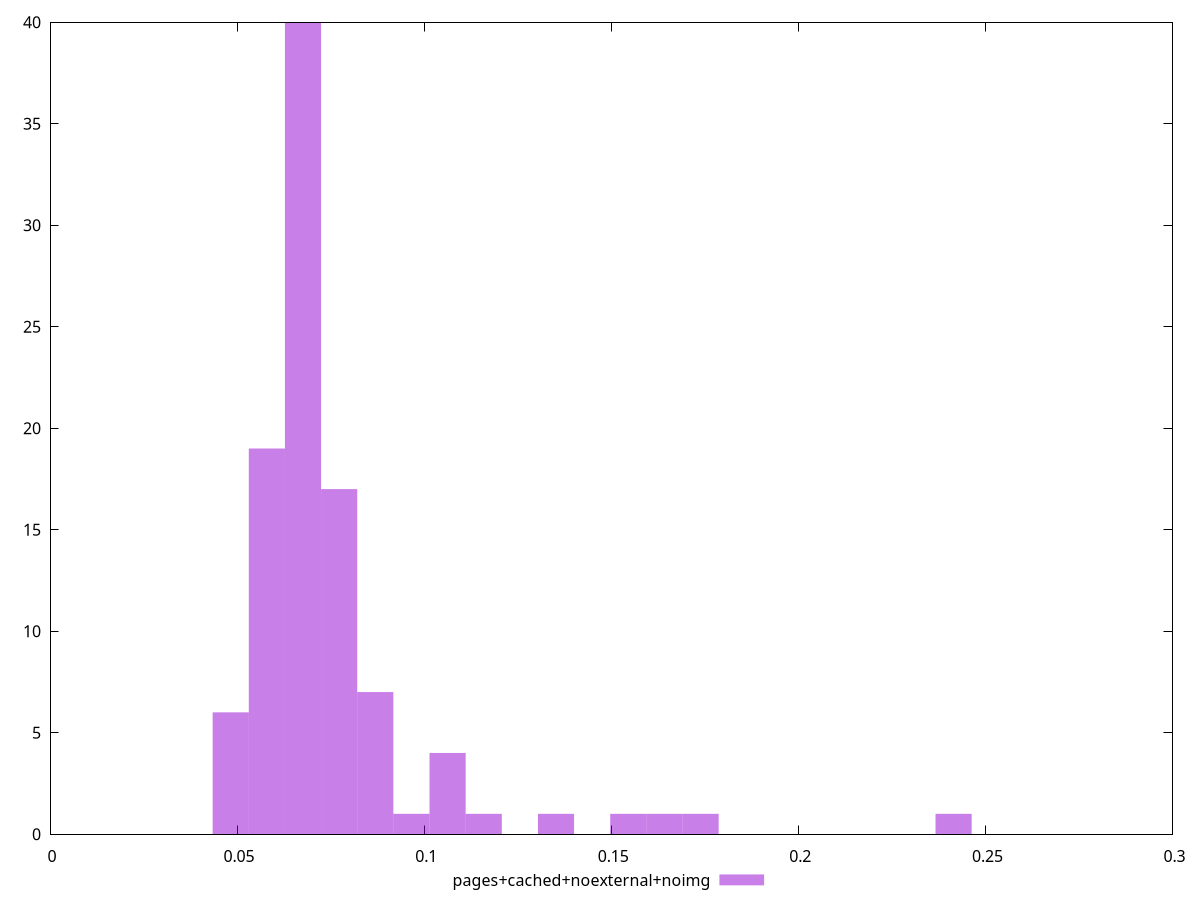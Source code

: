 $_pagesCachedNoexternalNoimg <<EOF
0.0579587266935193 19
0.10625766560478539 4
0.06761851447577252 40
0.08693809004027894 7
0.07727830225802573 17
0.04829893891126608 6
0.17387618008055788 1
0.16421639229830468 1
0.1159174533870386 1
0.13523702895154505 1
0.09659787782253217 1
0.15455660451605147 1
0.2414946945563304 1
EOF
set key outside below
set terminal pngcairo
set output "report_00004_2020-11-02T20-21-41.718Z/network-rtt/pages+cached+noexternal+noimg//raw_hist.png"
set yrange [0:40]
set boxwidth 0.009659787782253217
set style fill transparent solid 0.5 noborder
plot $_pagesCachedNoexternalNoimg title "pages+cached+noexternal+noimg" with boxes ,